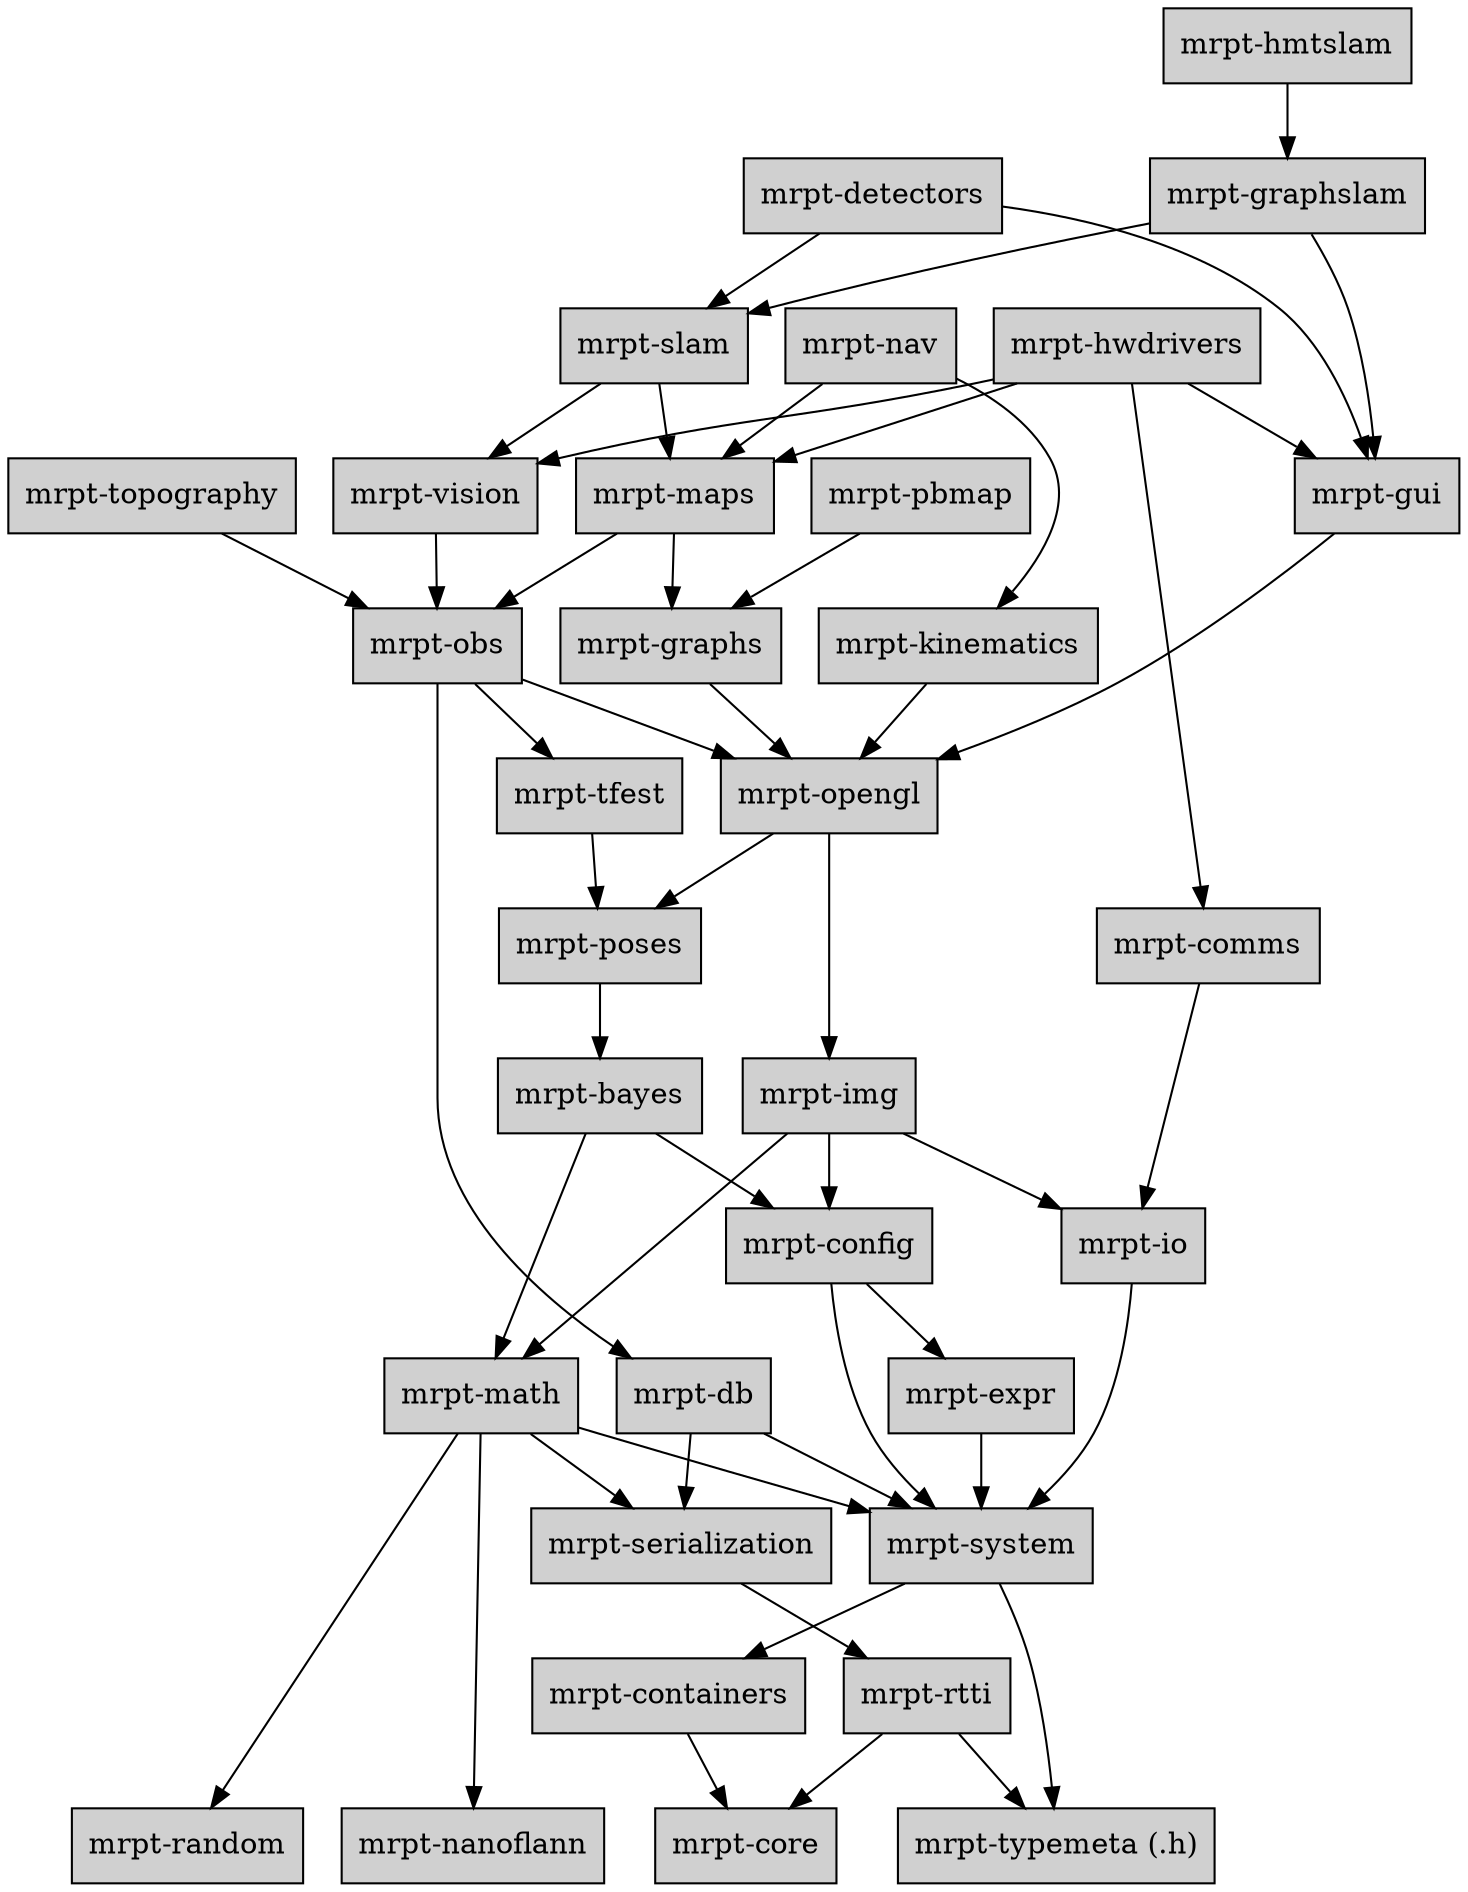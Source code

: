 digraph MRPT_LIBS {

	node [shape=box,style=filled, fillcolor="#D0D0D0"];

	bayes [label="mrpt-bayes",URL="group__mrpt__bayes__grp.html"];
	bayes -> math;
	bayes -> config;

	comms [label="mrpt-comms",URL="group__mrpt__comms__grp.html"];
	comms -> io;

	config   [label="mrpt-config",URL="group__mrpt__config__grp.html"];
	config -> expr;
	config -> system;

	containers  [label="mrpt-containers",URL="group__mrpt__containers__grp.html"];
	containers -> core;

	{ rank = sink; 
	core       [label="mrpt-core",URL="group__mrpt__core__grp.html"];
	}

	db         [label="mrpt-db",URL="group__mrpt__db__grp.html"];
	db  -> serialization;
	db  -> system;

	detectors  [label="mrpt-detectors",URL="group__mrpt__detectors__grp.html"];
	detectors -> gui;
	detectors -> slam;

	expr       [label="mrpt-expr",URL="group__mrpt__expr__grp.html"];
	expr -> system;

	graphs     [label="mrpt-graphs",URL="group__mrpt__graphs__grp.html"];
	graphs -> opengl;

	graphslam  [label="mrpt-graphslam",URL="group__mrpt__graphslam__grp.html"];
	graphslam -> gui;
	graphslam -> slam;

	gui        [label="mrpt-gui",URL="group__mrpt__gui__grp.html"];
	gui -> opengl;

	hmtslam    [label="mrpt-hmtslam",URL="group__mrpt__hmtslam__grp.html"];
	hmtslam -> graphslam;

	hwdrivers  [label="mrpt-hwdrivers",URL="group__mrpt__hwdrivers__grp.html"];
	hwdrivers -> comms;
	hwdrivers -> gui;
	hwdrivers -> maps;
	hwdrivers -> vision;

	img [label="mrpt-img",URL="group__mrpt__img__grp.html"];
	img  -> io;
	img  -> math;
	img  -> config;

	io [label="mrpt-io",URL="group__mrpt__io__grp.html"];
	io  -> system;

	kinematics [label="mrpt-kinematics",URL="group__mrpt__kinematics__grp.html"];
	kinematics -> opengl;
	
	maps       [label="mrpt-maps",URL="group__mrpt__maps__grp.html"];
	maps -> graphs;
	maps -> obs;

	math       [label="mrpt-math",URL="group__mrpt__math__grp.html"];
	math -> serialization;
	math -> random;
	math -> system;
	math -> nanoflann;

	{ rank = sink; 
	nanoflann  [label="mrpt-nanoflann",URL="group__nanoflann__grp.html"];
	}

	nav        [label="mrpt-nav",URL="group__mrpt__nav__grp.html"];
	nav -> kinematics;
	nav -> maps;

	obs        [label="mrpt-obs",URL="group__mrpt__obs__grp.html"];
	obs -> opengl;
	obs -> db;
	obs -> tfest;

	opengl     [label="mrpt-opengl", URL="group__mrpt__opengl__grp.html"];
	opengl -> poses;
	opengl -> img;

	pbmap      [label="mrpt-pbmap",URL="group__mrpt__pbmap__grp.html"];
	pbmap -> graphs;

	poses     [label="mrpt-poses",URL="group__mrpt__poses__grp.html"];
	poses -> bayes;
	
	{ rank = sink; 
	random     [label="mrpt-random",URL="group__mrpt__random__grp.html"];
	}

	rtti     [label="mrpt-rtti",URL="group__mrpt__rtti__grp.html"];
	rtti -> core;
	rtti -> typemeta;

	serialization [label="mrpt-serialization",URL="group__mrpt__serialization__grp.html"];
	serialization -> rtti;

	slam       [label="mrpt-slam",URL="group__mrpt__slam__grp.html"];
	slam -> maps;
	slam -> vision;

	system     [label="mrpt-system",URL="group__mrpt__system__grp.html"];
	system -> typemeta;
	system -> containers;

	tfest      [label="mrpt-tfest",URL="group__mrpt__tfest__grp.html"];
	tfest -> poses;

	topography [label="mrpt-topography",URL="group__mrpt__topography__grp.html"];
	topography -> obs;

	{ rank = sink; 
	typemeta [label="mrpt-typemeta (.h)",URL="group__mrpt__typemeta__grp.html"];
	}

	vision     [label="mrpt-vision",URL="group__mrpt__vision__grp.html"];
	vision -> obs;
}
